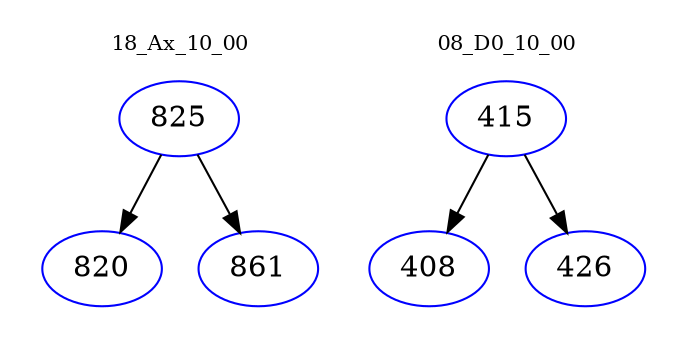 digraph{
subgraph cluster_0 {
color = white
label = "18_Ax_10_00";
fontsize=10;
T0_825 [label="825", color="blue"]
T0_825 -> T0_820 [color="black"]
T0_820 [label="820", color="blue"]
T0_825 -> T0_861 [color="black"]
T0_861 [label="861", color="blue"]
}
subgraph cluster_1 {
color = white
label = "08_D0_10_00";
fontsize=10;
T1_415 [label="415", color="blue"]
T1_415 -> T1_408 [color="black"]
T1_408 [label="408", color="blue"]
T1_415 -> T1_426 [color="black"]
T1_426 [label="426", color="blue"]
}
}
